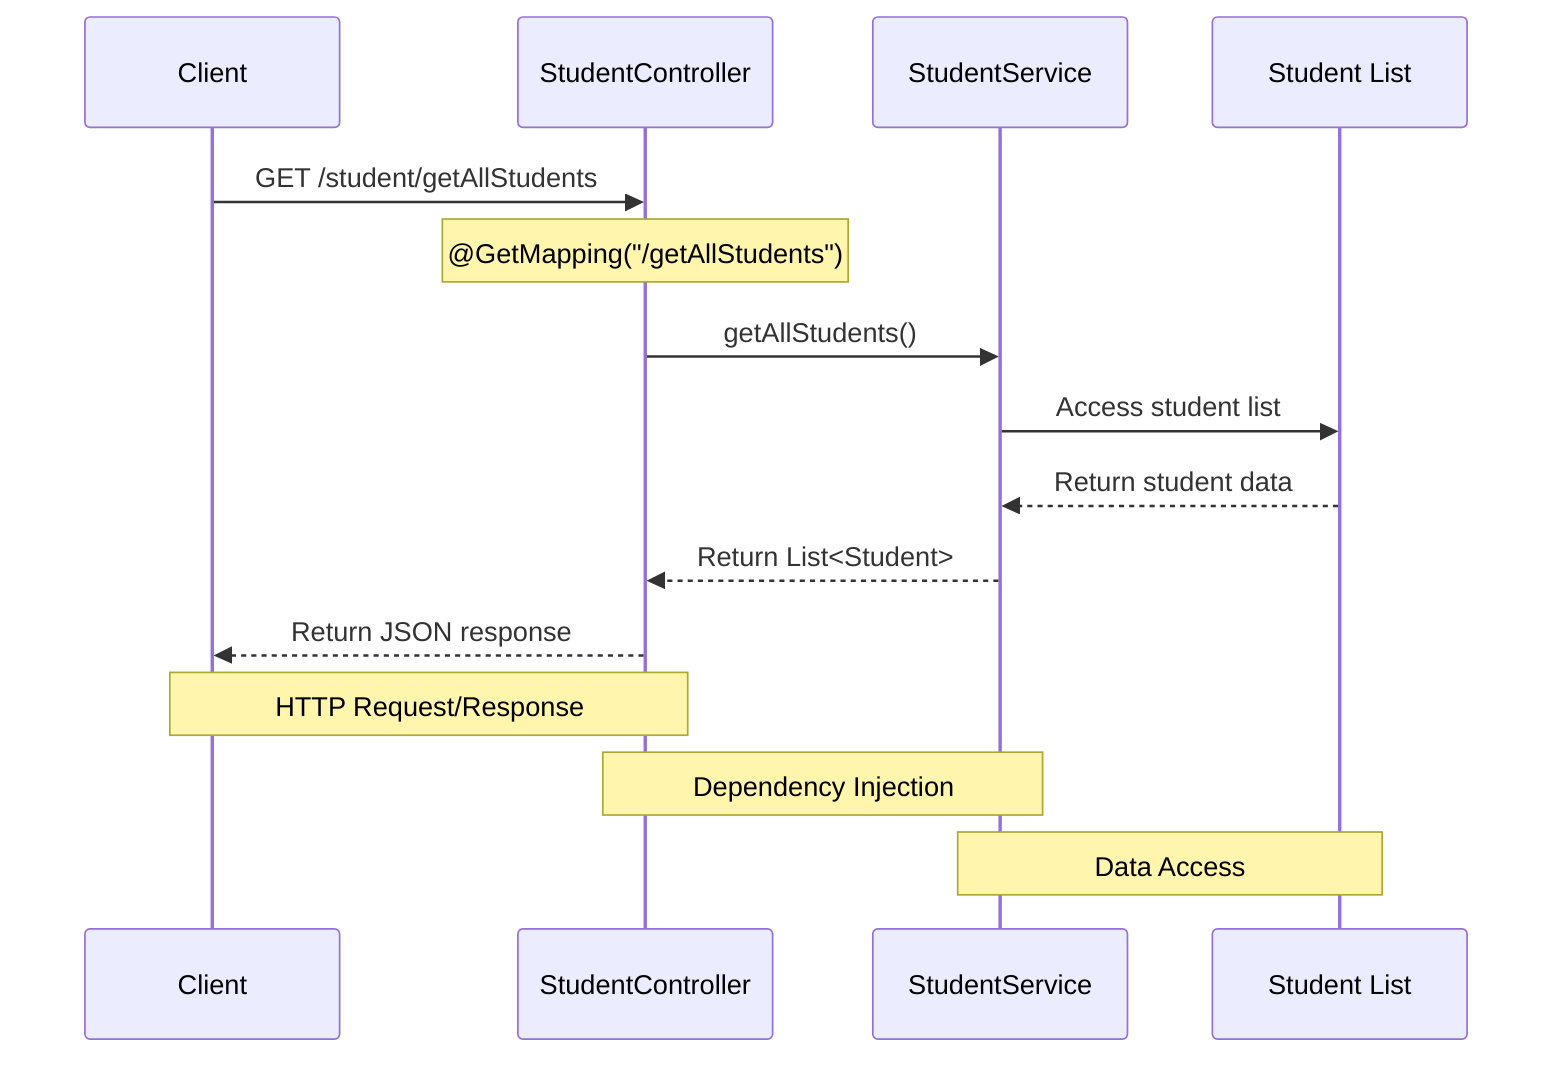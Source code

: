sequenceDiagram
    participant Client
    participant Controller as StudentController
    participant Service as StudentService
    participant Model as Student List

    Client->>Controller: GET /student/getAllStudents
    Note over Controller: @GetMapping("/getAllStudents")
    Controller->>Service: getAllStudents()
    Service->>Model: Access student list
    Model-->>Service: Return student data
    Service-->>Controller: Return List<Student>
    Controller-->>Client: Return JSON response

    Note over Client,Controller: HTTP Request/Response
    Note over Controller,Service: Dependency Injection
    Note over Service,Model: Data Access